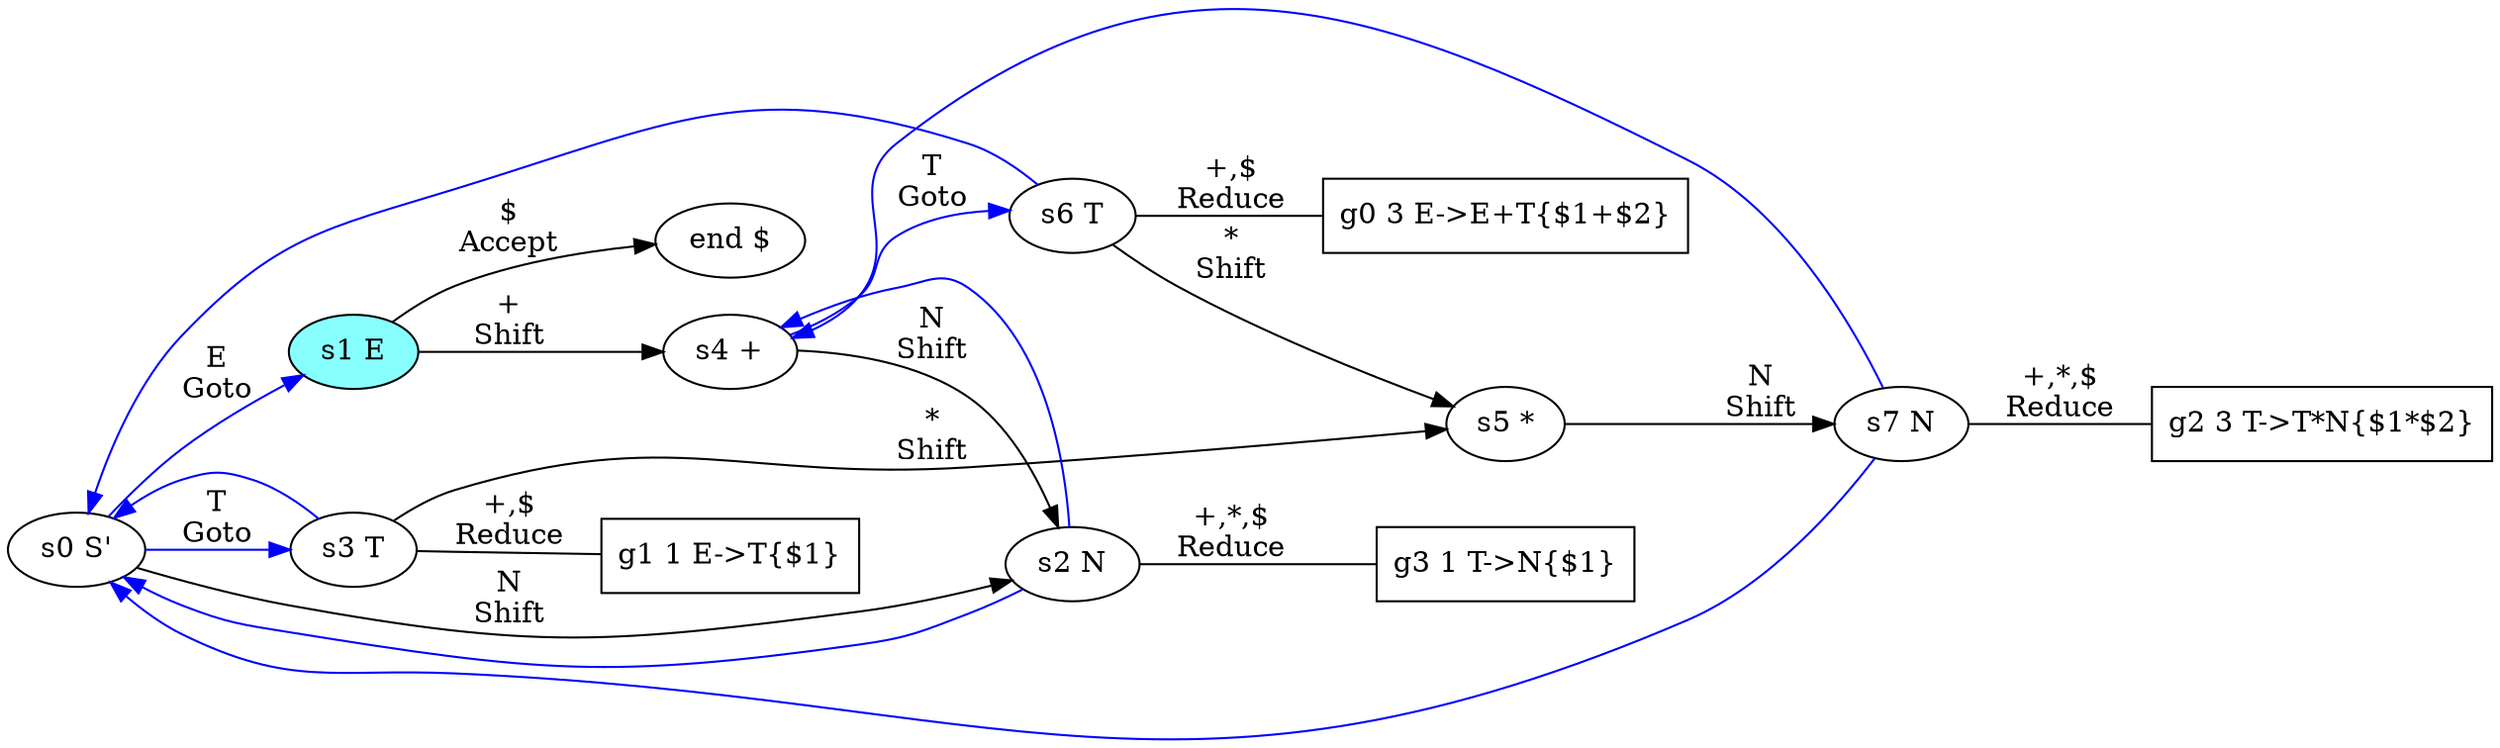 digraph G{
  /*ratio=0.5;*/
  graph [rankdir=LR];
  g0[label="g0 3 E->E+T{$1+$2}",shape = box];
  g1[label="g1 1 E->T{$1}",shape = box];
  g2[label="g2 3 T->T*N{$1*$2}",shape=box];
  g3[label="g3 1 T->N{$1}",shape=box];
  s0[label="s0 S'"];
  s1[label="s1 E",fillcolor="#88ffff", style=filled];
  s2[label="s2 N"];
  s3[label="s3 T"];
  s4[label="s4 +"];
  s5[label="s5 *"];
  s6[label="s6 T"];
  s7[label="s7 N"];
  end[label="end $"];
  s0->s2[label="N\nShift"];s0->s1[label="E\nGoto",color=blue];s0->s3[label="T\nGoto",color=blue];
  s1->s4[label="+\nShift"];s1->end[label="$\nAccept"];
  s2->g3[label="+,*,$\nReduce",dir=none];s0->s2[color=blue,dir=back,weight=0.1];s4->s2[color=blue,dir=back,weight=0.1];
  s3->g1[label="+,$\nReduce",dir=none];s3->s5[label="*\nShift"];s0->s3[color=blue,dir=back,weight=0.1];
  s4->s2[label="N\nShift"];s4->s6[label="T\nGoto",color=blue];
  s5->s7[label="N\nShift"];
  s6->g0[label="+,$\nReduce",dir=none];s6->s5[label="*\nShift"];s0->s6[color=blue,dir=back,weight=0.1];
  s7->g2[label="+,*,$\nReduce",dir=none];s0->s7[color=blue,dir=back,weight=0.1];s4->s7[color=blue,dir=back,weight=0.1];
}

